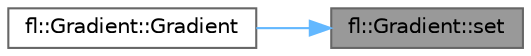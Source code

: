 digraph "fl::Gradient::set"
{
 // INTERACTIVE_SVG=YES
 // LATEX_PDF_SIZE
  bgcolor="transparent";
  edge [fontname=Helvetica,fontsize=10,labelfontname=Helvetica,labelfontsize=10];
  node [fontname=Helvetica,fontsize=10,shape=box,height=0.2,width=0.4];
  rankdir="RL";
  Node1 [id="Node000001",label="fl::Gradient::set",height=0.2,width=0.4,color="gray40", fillcolor="grey60", style="filled", fontcolor="black",tooltip=" "];
  Node1 -> Node2 [id="edge1_Node000001_Node000002",dir="back",color="steelblue1",style="solid",tooltip=" "];
  Node2 [id="Node000002",label="fl::Gradient::Gradient",height=0.2,width=0.4,color="grey40", fillcolor="white", style="filled",URL="$d0/d6b/classfl_1_1_gradient_a5cb6c8f158f9a2265b3abcf3b73c6727.html#a5cb6c8f158f9a2265b3abcf3b73c6727",tooltip=" "];
}
